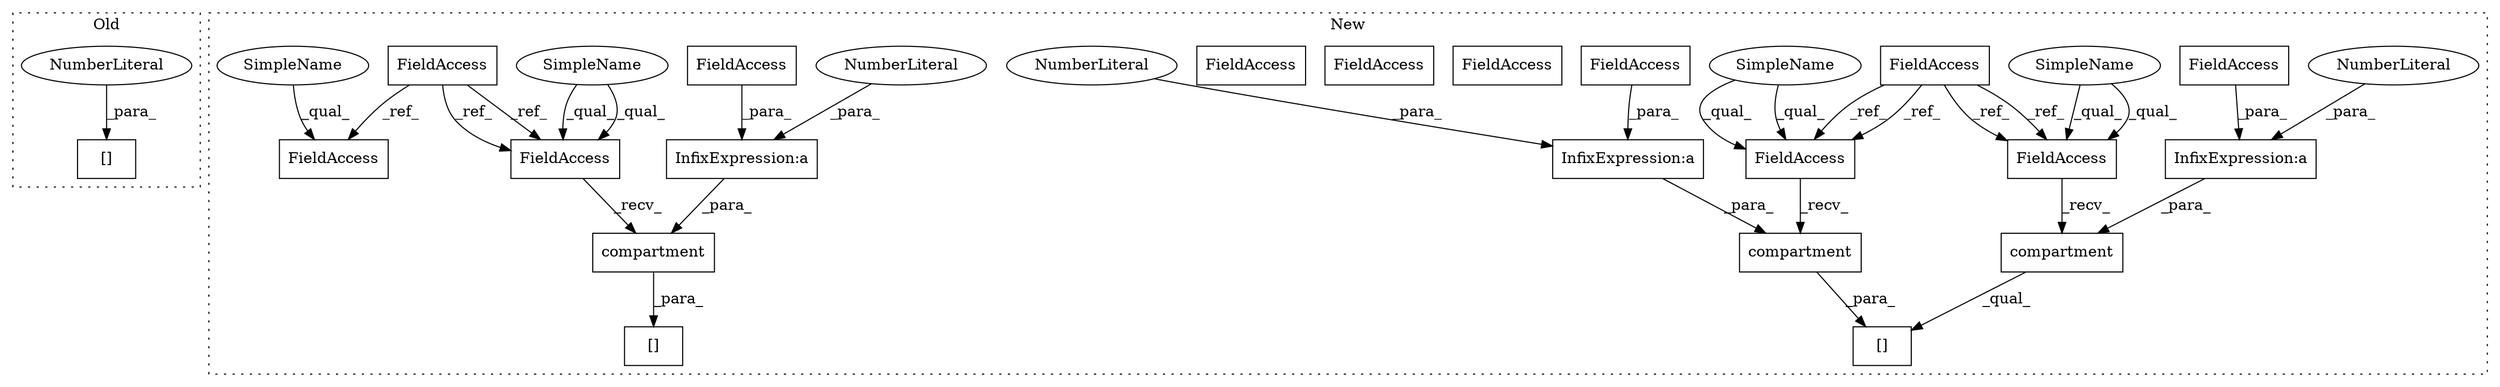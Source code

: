 digraph G {
subgraph cluster0 {
1 [label="[]" a="2" s="930,938" l="6,1" shape="box"];
4 [label="NumberLiteral" a="34" s="936" l="2" shape="ellipse"];
label = "Old";
style="dotted";
}
subgraph cluster1 {
2 [label="compartment" a="32" s="733,752" l="12,1" shape="box"];
3 [label="InfixExpression:a" a="27" s="747" l="3" shape="box"];
5 [label="NumberLiteral" a="34" s="745" l="2" shape="ellipse"];
6 [label="[]" a="2" s="1056,1091" l="6,1" shape="box"];
7 [label="InfixExpression:a" a="27" s="1085" l="3" shape="box"];
8 [label="NumberLiteral" a="34" s="1083" l="2" shape="ellipse"];
9 [label="FieldAccess" a="22" s="750" l="2" shape="box"];
10 [label="FieldAccess" a="22" s="1088" l="2" shape="box"];
11 [label="FieldAccess" a="22" s="314" l="8" shape="box"];
12 [label="FieldAccess" a="22" s="271" l="8" shape="box"];
13 [label="FieldAccess" a="22" s="724" l="8" shape="box"];
14 [label="FieldAccess" a="22" s="1062" l="8" shape="box"];
15 [label="FieldAccess" a="22" s="990" l="8" shape="box"];
16 [label="FieldAccess" a="22" s="788" l="8" shape="box"];
17 [label="compartment" a="32" s="999,1018" l="12,1" shape="box"];
18 [label="InfixExpression:a" a="27" s="1013" l="3" shape="box"];
19 [label="NumberLiteral" a="34" s="1011" l="2" shape="ellipse"];
20 [label="[]" a="2" s="984,1019" l="6,1" shape="box"];
21 [label="FieldAccess" a="22" s="1016" l="2" shape="box"];
22 [label="compartment" a="32" s="1071,1090" l="12,1" shape="box"];
23 [label="FieldAccess" a="22" s="724" l="8" shape="box"];
24 [label="FieldAccess" a="22" s="1062" l="8" shape="box"];
25 [label="FieldAccess" a="22" s="990" l="8" shape="box"];
26 [label="SimpleName" a="42" s="990" l="6" shape="ellipse"];
27 [label="SimpleName" a="42" s="724" l="6" shape="ellipse"];
28 [label="SimpleName" a="42" s="1062" l="6" shape="ellipse"];
29 [label="SimpleName" a="42" s="788" l="6" shape="ellipse"];
label = "New";
style="dotted";
}
2 -> 6 [label="_qual_"];
3 -> 2 [label="_para_"];
4 -> 1 [label="_para_"];
5 -> 3 [label="_para_"];
7 -> 22 [label="_para_"];
8 -> 7 [label="_para_"];
9 -> 3 [label="_para_"];
10 -> 7 [label="_para_"];
11 -> 24 [label="_ref_"];
11 -> 24 [label="_ref_"];
11 -> 23 [label="_ref_"];
11 -> 23 [label="_ref_"];
12 -> 16 [label="_ref_"];
12 -> 25 [label="_ref_"];
12 -> 25 [label="_ref_"];
17 -> 20 [label="_para_"];
18 -> 17 [label="_para_"];
19 -> 18 [label="_para_"];
21 -> 18 [label="_para_"];
22 -> 6 [label="_para_"];
23 -> 2 [label="_recv_"];
24 -> 22 [label="_recv_"];
25 -> 17 [label="_recv_"];
26 -> 25 [label="_qual_"];
26 -> 25 [label="_qual_"];
27 -> 23 [label="_qual_"];
27 -> 23 [label="_qual_"];
28 -> 24 [label="_qual_"];
28 -> 24 [label="_qual_"];
29 -> 16 [label="_qual_"];
}
